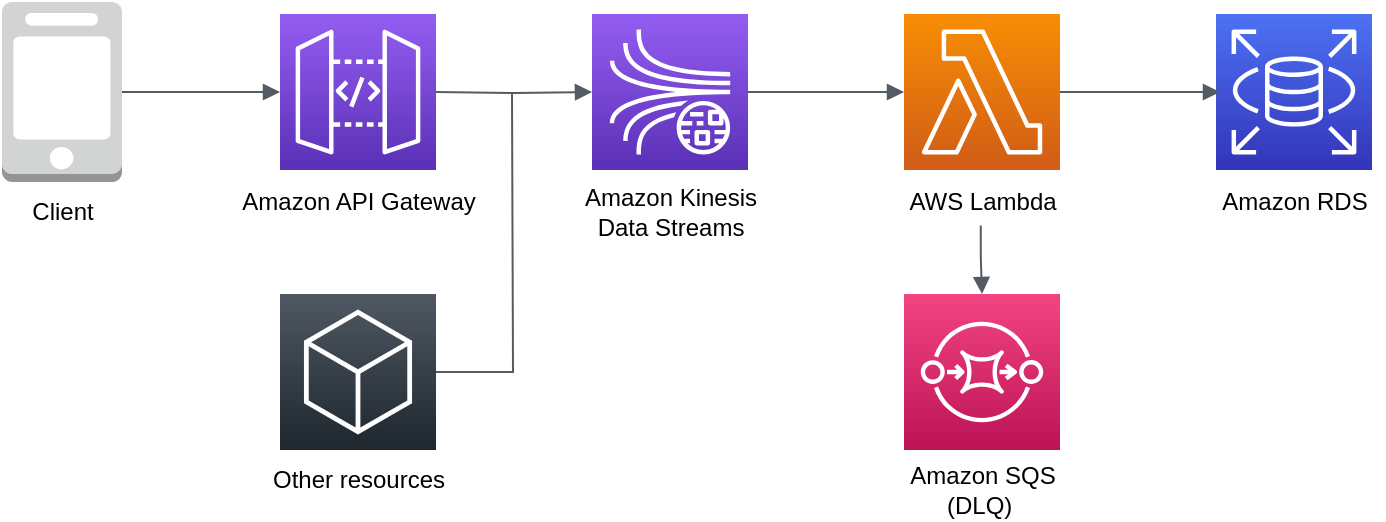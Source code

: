 <mxfile version="14.7.10" type="device"><diagram id="rWzZkIxivO_sf78wS4mH" name="Page-1"><mxGraphModel dx="678" dy="425" grid="1" gridSize="10" guides="1" tooltips="1" connect="1" arrows="1" fold="1" page="1" pageScale="1" pageWidth="827" pageHeight="1169" math="0" shadow="0"><root><mxCell id="0"/><mxCell id="1" parent="0"/><mxCell id="mzKMlRzgla3PjWPXT3hk-62" value="" style="edgeStyle=orthogonalEdgeStyle;html=1;endArrow=block;elbow=vertical;startArrow=none;endFill=1;strokeColor=#545B64;rounded=0;exitX=1;exitY=0.5;exitDx=0;exitDy=0;exitPerimeter=0;entryX=0;entryY=0.5;entryDx=0;entryDy=0;entryPerimeter=0;" parent="1" target="H_PMIOhw8RqvIhhQ3gjr-2" edge="1"><mxGeometry width="100" relative="1" as="geometry"><mxPoint x="277" y="85" as="sourcePoint"/><mxPoint x="339" y="126" as="targetPoint"/><Array as="points"/></mxGeometry></mxCell><mxCell id="H_PMIOhw8RqvIhhQ3gjr-1" value="" style="outlineConnect=0;dashed=0;verticalLabelPosition=bottom;verticalAlign=top;align=center;html=1;shape=mxgraph.aws3.mobile_client;fillColor=#D2D3D3;gradientColor=none;" parent="1" vertex="1"><mxGeometry x="60" y="40" width="60" height="90" as="geometry"/></mxCell><mxCell id="H_PMIOhw8RqvIhhQ3gjr-2" value="" style="points=[[0,0,0],[0.25,0,0],[0.5,0,0],[0.75,0,0],[1,0,0],[0,1,0],[0.25,1,0],[0.5,1,0],[0.75,1,0],[1,1,0],[0,0.25,0],[0,0.5,0],[0,0.75,0],[1,0.25,0],[1,0.5,0],[1,0.75,0]];outlineConnect=0;fontColor=#232F3E;gradientColor=#945DF2;gradientDirection=north;fillColor=#5A30B5;strokeColor=#ffffff;dashed=0;verticalLabelPosition=bottom;verticalAlign=top;align=center;html=1;fontSize=12;fontStyle=0;aspect=fixed;shape=mxgraph.aws4.resourceIcon;resIcon=mxgraph.aws4.kinesis_data_streams;" parent="1" vertex="1"><mxGeometry x="355" y="46" width="78" height="78" as="geometry"/></mxCell><mxCell id="H_PMIOhw8RqvIhhQ3gjr-4" value="" style="points=[[0,0,0],[0.25,0,0],[0.5,0,0],[0.75,0,0],[1,0,0],[0,1,0],[0.25,1,0],[0.5,1,0],[0.75,1,0],[1,1,0],[0,0.25,0],[0,0.5,0],[0,0.75,0],[1,0.25,0],[1,0.5,0],[1,0.75,0]];outlineConnect=0;fontColor=#232F3E;gradientColor=#F78E04;gradientDirection=north;fillColor=#D05C17;strokeColor=#ffffff;dashed=0;verticalLabelPosition=bottom;verticalAlign=top;align=center;html=1;fontSize=12;fontStyle=0;aspect=fixed;shape=mxgraph.aws4.resourceIcon;resIcon=mxgraph.aws4.lambda;" parent="1" vertex="1"><mxGeometry x="511" y="46" width="78" height="78" as="geometry"/></mxCell><mxCell id="H_PMIOhw8RqvIhhQ3gjr-5" value="" style="points=[[0,0,0],[0.25,0,0],[0.5,0,0],[0.75,0,0],[1,0,0],[0,1,0],[0.25,1,0],[0.5,1,0],[0.75,1,0],[1,1,0],[0,0.25,0],[0,0.5,0],[0,0.75,0],[1,0.25,0],[1,0.5,0],[1,0.75,0]];outlineConnect=0;fontColor=#232F3E;gradientColor=#F34482;gradientDirection=north;fillColor=#BC1356;strokeColor=#ffffff;dashed=0;verticalLabelPosition=bottom;verticalAlign=top;align=center;html=1;fontSize=12;fontStyle=0;aspect=fixed;shape=mxgraph.aws4.resourceIcon;resIcon=mxgraph.aws4.sqs;" parent="1" vertex="1"><mxGeometry x="511" y="186" width="78" height="78" as="geometry"/></mxCell><mxCell id="H_PMIOhw8RqvIhhQ3gjr-8" value="" style="points=[[0,0,0],[0.25,0,0],[0.5,0,0],[0.75,0,0],[1,0,0],[0,1,0],[0.25,1,0],[0.5,1,0],[0.75,1,0],[1,1,0],[0,0.25,0],[0,0.5,0],[0,0.75,0],[1,0.25,0],[1,0.5,0],[1,0.75,0]];outlineConnect=0;fontColor=#232F3E;gradientColor=#4D72F3;gradientDirection=north;fillColor=#3334B9;strokeColor=#ffffff;dashed=0;verticalLabelPosition=bottom;verticalAlign=top;align=center;html=1;fontSize=12;fontStyle=0;aspect=fixed;shape=mxgraph.aws4.resourceIcon;resIcon=mxgraph.aws4.rds;" parent="1" vertex="1"><mxGeometry x="667" y="46" width="78" height="78" as="geometry"/></mxCell><mxCell id="H_PMIOhw8RqvIhhQ3gjr-10" value="" style="edgeStyle=orthogonalEdgeStyle;html=1;endArrow=block;elbow=vertical;startArrow=none;endFill=1;strokeColor=#545B64;rounded=0;exitX=1;exitY=0.5;exitDx=0;exitDy=0;exitPerimeter=0;entryX=0;entryY=0.5;entryDx=0;entryDy=0;entryPerimeter=0;" parent="1" source="H_PMIOhw8RqvIhhQ3gjr-2" target="H_PMIOhw8RqvIhhQ3gjr-4" edge="1"><mxGeometry width="100" relative="1" as="geometry"><mxPoint x="287" y="95" as="sourcePoint"/><mxPoint x="479" y="166" as="targetPoint"/><Array as="points"/></mxGeometry></mxCell><mxCell id="H_PMIOhw8RqvIhhQ3gjr-11" value="" style="edgeStyle=orthogonalEdgeStyle;html=1;endArrow=block;elbow=vertical;startArrow=none;endFill=1;strokeColor=#545B64;rounded=0;exitX=1;exitY=0.5;exitDx=0;exitDy=0;exitPerimeter=0;" parent="1" source="H_PMIOhw8RqvIhhQ3gjr-4" edge="1"><mxGeometry width="100" relative="1" as="geometry"><mxPoint x="639" y="186" as="sourcePoint"/><mxPoint x="669" y="85" as="targetPoint"/><Array as="points"/></mxGeometry></mxCell><mxCell id="H_PMIOhw8RqvIhhQ3gjr-13" value="" style="edgeStyle=orthogonalEdgeStyle;html=1;endArrow=block;elbow=vertical;startArrow=none;endFill=1;strokeColor=#545B64;rounded=0;entryX=0.5;entryY=0;entryDx=0;entryDy=0;entryPerimeter=0;exitX=0.493;exitY=1.09;exitDx=0;exitDy=0;exitPerimeter=0;" parent="1" source="H_PMIOhw8RqvIhhQ3gjr-21" target="H_PMIOhw8RqvIhhQ3gjr-5" edge="1"><mxGeometry width="100" relative="1" as="geometry"><mxPoint x="429" y="186" as="sourcePoint"/><mxPoint x="727" y="196" as="targetPoint"/><Array as="points"/></mxGeometry></mxCell><mxCell id="H_PMIOhw8RqvIhhQ3gjr-14" value="" style="edgeStyle=orthogonalEdgeStyle;html=1;endArrow=block;elbow=vertical;startArrow=none;endFill=1;strokeColor=#545B64;rounded=0;exitX=1;exitY=0.5;exitDx=0;exitDy=0;exitPerimeter=0;entryX=0;entryY=0.5;entryDx=0;entryDy=0;entryPerimeter=0;" parent="1" source="H_PMIOhw8RqvIhhQ3gjr-1" edge="1"><mxGeometry width="100" relative="1" as="geometry"><mxPoint x="138" y="156" as="sourcePoint"/><mxPoint x="199" y="85" as="targetPoint"/><Array as="points"/></mxGeometry></mxCell><mxCell id="H_PMIOhw8RqvIhhQ3gjr-15" value="Client" style="text;html=1;align=center;verticalAlign=middle;resizable=0;points=[];autosize=1;" parent="1" vertex="1"><mxGeometry x="65" y="135" width="50" height="20" as="geometry"/></mxCell><mxCell id="H_PMIOhw8RqvIhhQ3gjr-17" value="Amazon Kinesis&lt;br&gt;Data Streams" style="text;html=1;align=center;verticalAlign=middle;resizable=0;points=[];autosize=1;" parent="1" vertex="1"><mxGeometry x="344" y="130" width="100" height="30" as="geometry"/></mxCell><mxCell id="H_PMIOhw8RqvIhhQ3gjr-20" value="Amazon RDS" style="text;html=1;align=center;verticalAlign=middle;resizable=0;points=[];autosize=1;" parent="1" vertex="1"><mxGeometry x="661" y="130" width="90" height="20" as="geometry"/></mxCell><mxCell id="H_PMIOhw8RqvIhhQ3gjr-21" value="AWS Lambda" style="text;html=1;align=center;verticalAlign=middle;resizable=0;points=[];autosize=1;" parent="1" vertex="1"><mxGeometry x="505" y="130" width="90" height="20" as="geometry"/></mxCell><mxCell id="H_PMIOhw8RqvIhhQ3gjr-22" value="Amazon SQS&lt;br&gt;(DLQ)&amp;nbsp;" style="text;html=1;align=center;verticalAlign=middle;resizable=0;points=[];autosize=1;" parent="1" vertex="1"><mxGeometry x="505" y="269" width="90" height="30" as="geometry"/></mxCell><mxCell id="M6ATxfj82H4bi8M4kes3-1" value="" style="points=[[0,0,0],[0.25,0,0],[0.5,0,0],[0.75,0,0],[1,0,0],[0,1,0],[0.25,1,0],[0.5,1,0],[0.75,1,0],[1,1,0],[0,0.25,0],[0,0.5,0],[0,0.75,0],[1,0.25,0],[1,0.5,0],[1,0.75,0]];gradientDirection=north;outlineConnect=0;fontColor=#232F3E;gradientColor=#505863;fillColor=#1E262E;strokeColor=#ffffff;dashed=0;verticalLabelPosition=bottom;verticalAlign=top;align=center;html=1;fontSize=12;fontStyle=0;aspect=fixed;shape=mxgraph.aws4.resourceIcon;resIcon=mxgraph.aws4.general;" parent="1" vertex="1"><mxGeometry x="199" y="186" width="78" height="78" as="geometry"/></mxCell><mxCell id="M6ATxfj82H4bi8M4kes3-2" value="" style="edgeStyle=orthogonalEdgeStyle;html=1;endArrow=none;elbow=vertical;startArrow=none;endFill=0;strokeColor=#545B64;rounded=0;exitX=1;exitY=0.5;exitDx=0;exitDy=0;exitPerimeter=0;" parent="1" source="M6ATxfj82H4bi8M4kes3-1" edge="1"><mxGeometry width="100" relative="1" as="geometry"><mxPoint x="287" y="95" as="sourcePoint"/><mxPoint x="315" y="85" as="targetPoint"/><Array as="points"/></mxGeometry></mxCell><mxCell id="M6ATxfj82H4bi8M4kes3-3" value="Other resources" style="text;html=1;align=center;verticalAlign=middle;resizable=0;points=[];autosize=1;" parent="1" vertex="1"><mxGeometry x="188" y="269" width="100" height="20" as="geometry"/></mxCell><mxCell id="oqhTCpl9uHAOX0ckFTf9-1" value="Amazon API Gateway" style="text;html=1;align=center;verticalAlign=middle;resizable=0;points=[];autosize=1;" parent="1" vertex="1"><mxGeometry x="173" y="130" width="130" height="20" as="geometry"/></mxCell><mxCell id="UZ2uN57K8zpFJ69LQIHF-1" value="" style="points=[[0,0,0],[0.25,0,0],[0.5,0,0],[0.75,0,0],[1,0,0],[0,1,0],[0.25,1,0],[0.5,1,0],[0.75,1,0],[1,1,0],[0,0.25,0],[0,0.5,0],[0,0.75,0],[1,0.25,0],[1,0.5,0],[1,0.75,0]];outlineConnect=0;fontColor=#232F3E;gradientColor=#945DF2;gradientDirection=north;fillColor=#5A30B5;strokeColor=#ffffff;dashed=0;verticalLabelPosition=bottom;verticalAlign=top;align=center;html=1;fontSize=12;fontStyle=0;aspect=fixed;shape=mxgraph.aws4.resourceIcon;resIcon=mxgraph.aws4.api_gateway;" vertex="1" parent="1"><mxGeometry x="199" y="46" width="78" height="78" as="geometry"/></mxCell></root></mxGraphModel></diagram></mxfile>